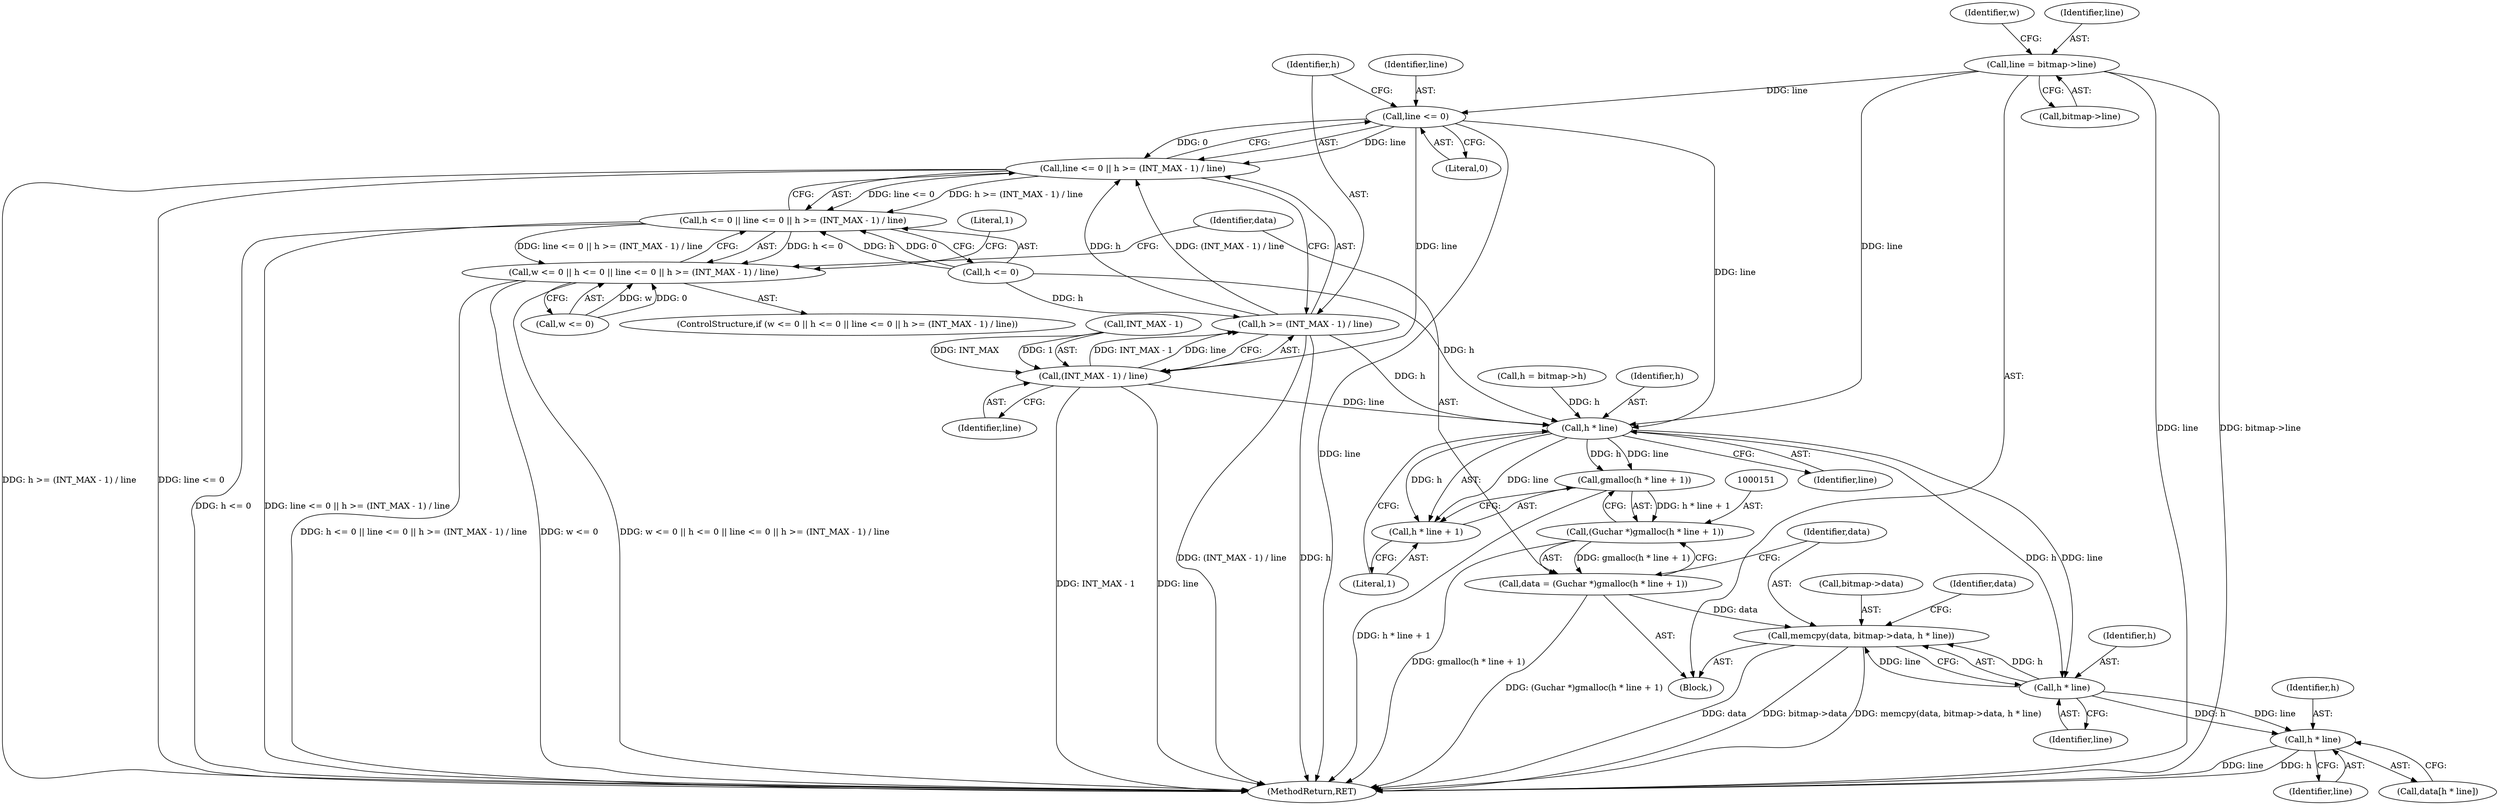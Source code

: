 digraph "0_poppler_7b2d314a61fd0e12f47c62996cb49ec0d1ba747a_9@pointer" {
"1000114" [label="(Call,line = bitmap->line)"];
"1000129" [label="(Call,line <= 0)"];
"1000128" [label="(Call,line <= 0 || h >= (INT_MAX - 1) / line)"];
"1000124" [label="(Call,h <= 0 || line <= 0 || h >= (INT_MAX - 1) / line)"];
"1000120" [label="(Call,w <= 0 || h <= 0 || line <= 0 || h >= (INT_MAX - 1) / line)"];
"1000134" [label="(Call,(INT_MAX - 1) / line)"];
"1000132" [label="(Call,h >= (INT_MAX - 1) / line)"];
"1000154" [label="(Call,h * line)"];
"1000152" [label="(Call,gmalloc(h * line + 1))"];
"1000150" [label="(Call,(Guchar *)gmalloc(h * line + 1))"];
"1000148" [label="(Call,data = (Guchar *)gmalloc(h * line + 1))"];
"1000158" [label="(Call,memcpy(data, bitmap->data, h * line))"];
"1000153" [label="(Call,h * line + 1)"];
"1000163" [label="(Call,h * line)"];
"1000169" [label="(Call,h * line)"];
"1000165" [label="(Identifier,line)"];
"1000164" [label="(Identifier,h)"];
"1000122" [label="(Identifier,w)"];
"1000169" [label="(Call,h * line)"];
"1000116" [label="(Call,bitmap->line)"];
"1000114" [label="(Call,line = bitmap->line)"];
"1000170" [label="(Identifier,h)"];
"1000152" [label="(Call,gmalloc(h * line + 1))"];
"1000148" [label="(Call,data = (Guchar *)gmalloc(h * line + 1))"];
"1000125" [label="(Call,h <= 0)"];
"1000160" [label="(Call,bitmap->data)"];
"1000173" [label="(MethodReturn,RET)"];
"1000128" [label="(Call,line <= 0 || h >= (INT_MAX - 1) / line)"];
"1000158" [label="(Call,memcpy(data, bitmap->data, h * line))"];
"1000133" [label="(Identifier,h)"];
"1000154" [label="(Call,h * line)"];
"1000103" [label="(Block,)"];
"1000109" [label="(Call,h = bitmap->h)"];
"1000131" [label="(Literal,0)"];
"1000150" [label="(Call,(Guchar *)gmalloc(h * line + 1))"];
"1000171" [label="(Identifier,line)"];
"1000115" [label="(Identifier,line)"];
"1000138" [label="(Identifier,line)"];
"1000129" [label="(Call,line <= 0)"];
"1000167" [label="(Call,data[h * line])"];
"1000149" [label="(Identifier,data)"];
"1000121" [label="(Call,w <= 0)"];
"1000153" [label="(Call,h * line + 1)"];
"1000142" [label="(Literal,1)"];
"1000155" [label="(Identifier,h)"];
"1000130" [label="(Identifier,line)"];
"1000135" [label="(Call,INT_MAX - 1)"];
"1000134" [label="(Call,(INT_MAX - 1) / line)"];
"1000157" [label="(Literal,1)"];
"1000156" [label="(Identifier,line)"];
"1000132" [label="(Call,h >= (INT_MAX - 1) / line)"];
"1000159" [label="(Identifier,data)"];
"1000124" [label="(Call,h <= 0 || line <= 0 || h >= (INT_MAX - 1) / line)"];
"1000120" [label="(Call,w <= 0 || h <= 0 || line <= 0 || h >= (INT_MAX - 1) / line)"];
"1000168" [label="(Identifier,data)"];
"1000119" [label="(ControlStructure,if (w <= 0 || h <= 0 || line <= 0 || h >= (INT_MAX - 1) / line))"];
"1000163" [label="(Call,h * line)"];
"1000114" -> "1000103"  [label="AST: "];
"1000114" -> "1000116"  [label="CFG: "];
"1000115" -> "1000114"  [label="AST: "];
"1000116" -> "1000114"  [label="AST: "];
"1000122" -> "1000114"  [label="CFG: "];
"1000114" -> "1000173"  [label="DDG: line"];
"1000114" -> "1000173"  [label="DDG: bitmap->line"];
"1000114" -> "1000129"  [label="DDG: line"];
"1000114" -> "1000154"  [label="DDG: line"];
"1000129" -> "1000128"  [label="AST: "];
"1000129" -> "1000131"  [label="CFG: "];
"1000130" -> "1000129"  [label="AST: "];
"1000131" -> "1000129"  [label="AST: "];
"1000133" -> "1000129"  [label="CFG: "];
"1000128" -> "1000129"  [label="CFG: "];
"1000129" -> "1000173"  [label="DDG: line"];
"1000129" -> "1000128"  [label="DDG: line"];
"1000129" -> "1000128"  [label="DDG: 0"];
"1000129" -> "1000134"  [label="DDG: line"];
"1000129" -> "1000154"  [label="DDG: line"];
"1000128" -> "1000124"  [label="AST: "];
"1000128" -> "1000132"  [label="CFG: "];
"1000132" -> "1000128"  [label="AST: "];
"1000124" -> "1000128"  [label="CFG: "];
"1000128" -> "1000173"  [label="DDG: h >= (INT_MAX - 1) / line"];
"1000128" -> "1000173"  [label="DDG: line <= 0"];
"1000128" -> "1000124"  [label="DDG: line <= 0"];
"1000128" -> "1000124"  [label="DDG: h >= (INT_MAX - 1) / line"];
"1000132" -> "1000128"  [label="DDG: h"];
"1000132" -> "1000128"  [label="DDG: (INT_MAX - 1) / line"];
"1000124" -> "1000120"  [label="AST: "];
"1000124" -> "1000125"  [label="CFG: "];
"1000125" -> "1000124"  [label="AST: "];
"1000120" -> "1000124"  [label="CFG: "];
"1000124" -> "1000173"  [label="DDG: h <= 0"];
"1000124" -> "1000173"  [label="DDG: line <= 0 || h >= (INT_MAX - 1) / line"];
"1000124" -> "1000120"  [label="DDG: h <= 0"];
"1000124" -> "1000120"  [label="DDG: line <= 0 || h >= (INT_MAX - 1) / line"];
"1000125" -> "1000124"  [label="DDG: h"];
"1000125" -> "1000124"  [label="DDG: 0"];
"1000120" -> "1000119"  [label="AST: "];
"1000120" -> "1000121"  [label="CFG: "];
"1000121" -> "1000120"  [label="AST: "];
"1000142" -> "1000120"  [label="CFG: "];
"1000149" -> "1000120"  [label="CFG: "];
"1000120" -> "1000173"  [label="DDG: h <= 0 || line <= 0 || h >= (INT_MAX - 1) / line"];
"1000120" -> "1000173"  [label="DDG: w <= 0"];
"1000120" -> "1000173"  [label="DDG: w <= 0 || h <= 0 || line <= 0 || h >= (INT_MAX - 1) / line"];
"1000121" -> "1000120"  [label="DDG: w"];
"1000121" -> "1000120"  [label="DDG: 0"];
"1000134" -> "1000132"  [label="AST: "];
"1000134" -> "1000138"  [label="CFG: "];
"1000135" -> "1000134"  [label="AST: "];
"1000138" -> "1000134"  [label="AST: "];
"1000132" -> "1000134"  [label="CFG: "];
"1000134" -> "1000173"  [label="DDG: INT_MAX - 1"];
"1000134" -> "1000173"  [label="DDG: line"];
"1000134" -> "1000132"  [label="DDG: INT_MAX - 1"];
"1000134" -> "1000132"  [label="DDG: line"];
"1000135" -> "1000134"  [label="DDG: INT_MAX"];
"1000135" -> "1000134"  [label="DDG: 1"];
"1000134" -> "1000154"  [label="DDG: line"];
"1000133" -> "1000132"  [label="AST: "];
"1000132" -> "1000173"  [label="DDG: (INT_MAX - 1) / line"];
"1000132" -> "1000173"  [label="DDG: h"];
"1000125" -> "1000132"  [label="DDG: h"];
"1000132" -> "1000154"  [label="DDG: h"];
"1000154" -> "1000153"  [label="AST: "];
"1000154" -> "1000156"  [label="CFG: "];
"1000155" -> "1000154"  [label="AST: "];
"1000156" -> "1000154"  [label="AST: "];
"1000157" -> "1000154"  [label="CFG: "];
"1000154" -> "1000152"  [label="DDG: h"];
"1000154" -> "1000152"  [label="DDG: line"];
"1000154" -> "1000153"  [label="DDG: h"];
"1000154" -> "1000153"  [label="DDG: line"];
"1000125" -> "1000154"  [label="DDG: h"];
"1000109" -> "1000154"  [label="DDG: h"];
"1000154" -> "1000163"  [label="DDG: h"];
"1000154" -> "1000163"  [label="DDG: line"];
"1000152" -> "1000150"  [label="AST: "];
"1000152" -> "1000153"  [label="CFG: "];
"1000153" -> "1000152"  [label="AST: "];
"1000150" -> "1000152"  [label="CFG: "];
"1000152" -> "1000173"  [label="DDG: h * line + 1"];
"1000152" -> "1000150"  [label="DDG: h * line + 1"];
"1000150" -> "1000148"  [label="AST: "];
"1000151" -> "1000150"  [label="AST: "];
"1000148" -> "1000150"  [label="CFG: "];
"1000150" -> "1000173"  [label="DDG: gmalloc(h * line + 1)"];
"1000150" -> "1000148"  [label="DDG: gmalloc(h * line + 1)"];
"1000148" -> "1000103"  [label="AST: "];
"1000149" -> "1000148"  [label="AST: "];
"1000159" -> "1000148"  [label="CFG: "];
"1000148" -> "1000173"  [label="DDG: (Guchar *)gmalloc(h * line + 1)"];
"1000148" -> "1000158"  [label="DDG: data"];
"1000158" -> "1000103"  [label="AST: "];
"1000158" -> "1000163"  [label="CFG: "];
"1000159" -> "1000158"  [label="AST: "];
"1000160" -> "1000158"  [label="AST: "];
"1000163" -> "1000158"  [label="AST: "];
"1000168" -> "1000158"  [label="CFG: "];
"1000158" -> "1000173"  [label="DDG: data"];
"1000158" -> "1000173"  [label="DDG: bitmap->data"];
"1000158" -> "1000173"  [label="DDG: memcpy(data, bitmap->data, h * line)"];
"1000163" -> "1000158"  [label="DDG: h"];
"1000163" -> "1000158"  [label="DDG: line"];
"1000153" -> "1000157"  [label="CFG: "];
"1000157" -> "1000153"  [label="AST: "];
"1000163" -> "1000165"  [label="CFG: "];
"1000164" -> "1000163"  [label="AST: "];
"1000165" -> "1000163"  [label="AST: "];
"1000163" -> "1000169"  [label="DDG: h"];
"1000163" -> "1000169"  [label="DDG: line"];
"1000169" -> "1000167"  [label="AST: "];
"1000169" -> "1000171"  [label="CFG: "];
"1000170" -> "1000169"  [label="AST: "];
"1000171" -> "1000169"  [label="AST: "];
"1000167" -> "1000169"  [label="CFG: "];
"1000169" -> "1000173"  [label="DDG: line"];
"1000169" -> "1000173"  [label="DDG: h"];
}
